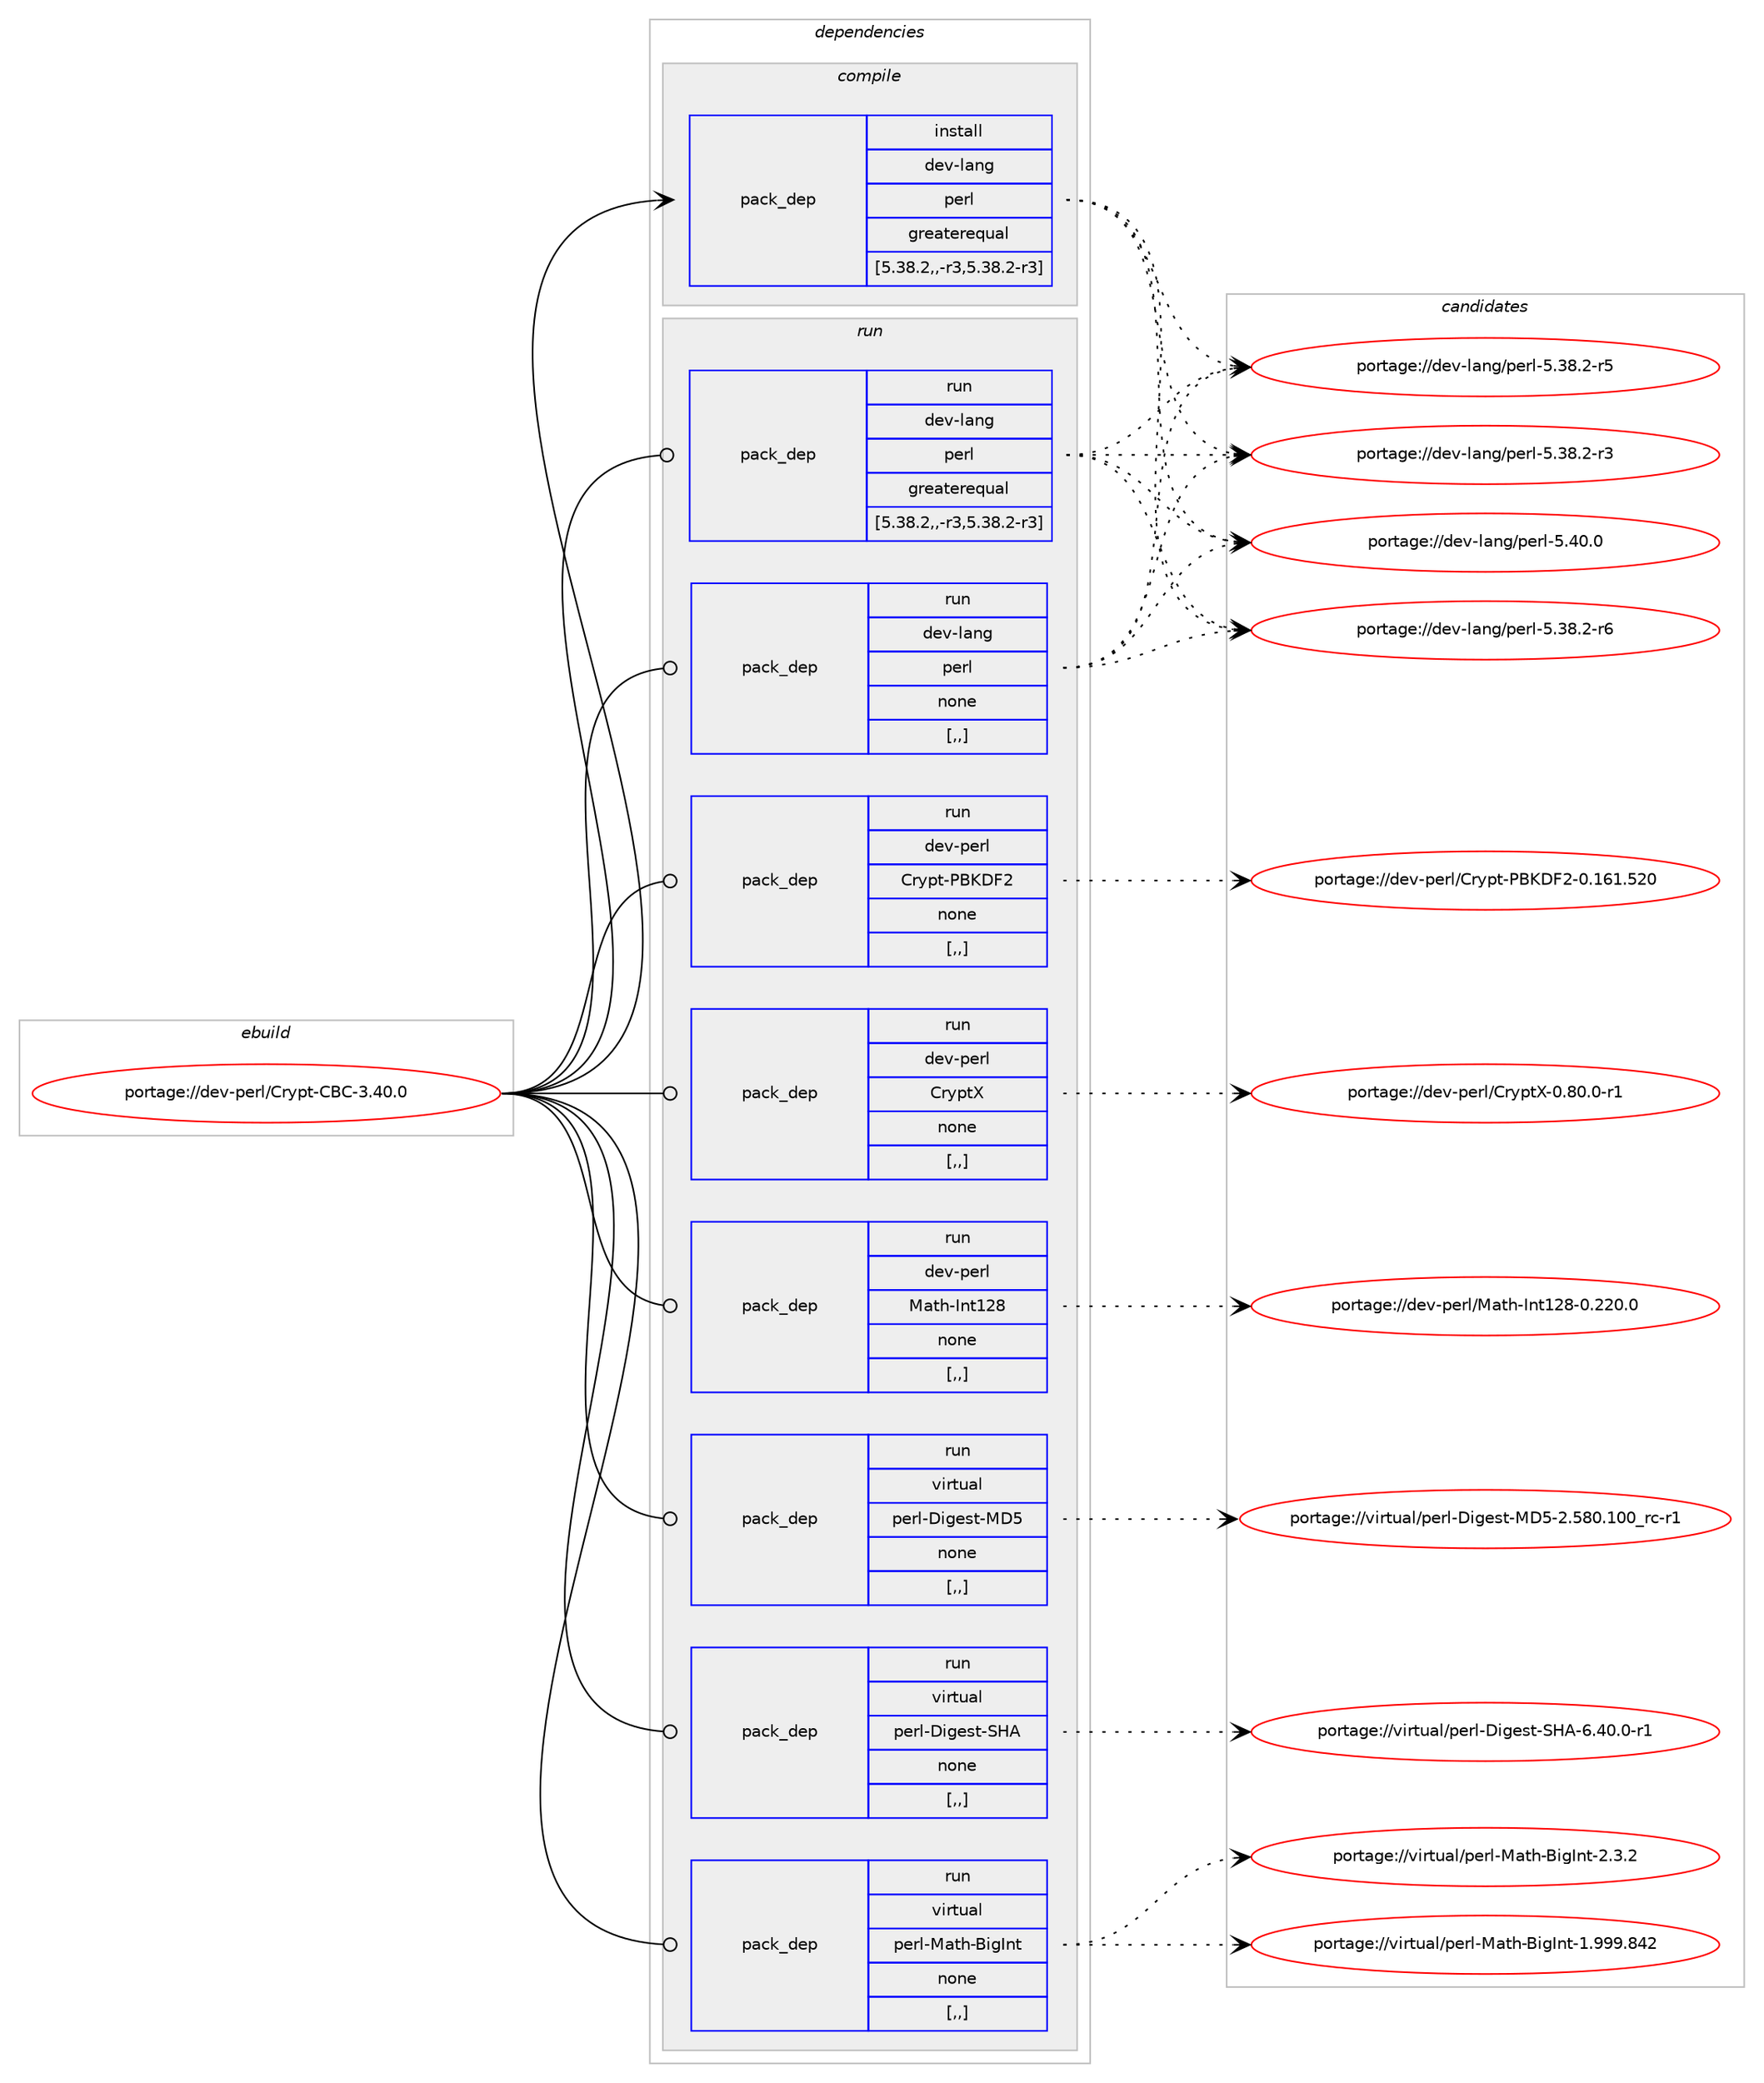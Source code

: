 digraph prolog {

# *************
# Graph options
# *************

newrank=true;
concentrate=true;
compound=true;
graph [rankdir=LR,fontname=Helvetica,fontsize=10,ranksep=1.5];#, ranksep=2.5, nodesep=0.2];
edge  [arrowhead=vee];
node  [fontname=Helvetica,fontsize=10];

# **********
# The ebuild
# **********

subgraph cluster_leftcol {
color=gray;
label=<<i>ebuild</i>>;
id [label="portage://dev-perl/Crypt-CBC-3.40.0", color=red, width=4, href="../dev-perl/Crypt-CBC-3.40.0.svg"];
}

# ****************
# The dependencies
# ****************

subgraph cluster_midcol {
color=gray;
label=<<i>dependencies</i>>;
subgraph cluster_compile {
fillcolor="#eeeeee";
style=filled;
label=<<i>compile</i>>;
subgraph pack96770 {
dependency127805 [label=<<TABLE BORDER="0" CELLBORDER="1" CELLSPACING="0" CELLPADDING="4" WIDTH="220"><TR><TD ROWSPAN="6" CELLPADDING="30">pack_dep</TD></TR><TR><TD WIDTH="110">install</TD></TR><TR><TD>dev-lang</TD></TR><TR><TD>perl</TD></TR><TR><TD>greaterequal</TD></TR><TR><TD>[5.38.2,,-r3,5.38.2-r3]</TD></TR></TABLE>>, shape=none, color=blue];
}
id:e -> dependency127805:w [weight=20,style="solid",arrowhead="vee"];
}
subgraph cluster_compileandrun {
fillcolor="#eeeeee";
style=filled;
label=<<i>compile and run</i>>;
}
subgraph cluster_run {
fillcolor="#eeeeee";
style=filled;
label=<<i>run</i>>;
subgraph pack96771 {
dependency127806 [label=<<TABLE BORDER="0" CELLBORDER="1" CELLSPACING="0" CELLPADDING="4" WIDTH="220"><TR><TD ROWSPAN="6" CELLPADDING="30">pack_dep</TD></TR><TR><TD WIDTH="110">run</TD></TR><TR><TD>dev-lang</TD></TR><TR><TD>perl</TD></TR><TR><TD>greaterequal</TD></TR><TR><TD>[5.38.2,,-r3,5.38.2-r3]</TD></TR></TABLE>>, shape=none, color=blue];
}
id:e -> dependency127806:w [weight=20,style="solid",arrowhead="odot"];
subgraph pack96772 {
dependency127807 [label=<<TABLE BORDER="0" CELLBORDER="1" CELLSPACING="0" CELLPADDING="4" WIDTH="220"><TR><TD ROWSPAN="6" CELLPADDING="30">pack_dep</TD></TR><TR><TD WIDTH="110">run</TD></TR><TR><TD>dev-lang</TD></TR><TR><TD>perl</TD></TR><TR><TD>none</TD></TR><TR><TD>[,,]</TD></TR></TABLE>>, shape=none, color=blue];
}
id:e -> dependency127807:w [weight=20,style="solid",arrowhead="odot"];
subgraph pack96773 {
dependency127808 [label=<<TABLE BORDER="0" CELLBORDER="1" CELLSPACING="0" CELLPADDING="4" WIDTH="220"><TR><TD ROWSPAN="6" CELLPADDING="30">pack_dep</TD></TR><TR><TD WIDTH="110">run</TD></TR><TR><TD>dev-perl</TD></TR><TR><TD>Crypt-PBKDF2</TD></TR><TR><TD>none</TD></TR><TR><TD>[,,]</TD></TR></TABLE>>, shape=none, color=blue];
}
id:e -> dependency127808:w [weight=20,style="solid",arrowhead="odot"];
subgraph pack96774 {
dependency127809 [label=<<TABLE BORDER="0" CELLBORDER="1" CELLSPACING="0" CELLPADDING="4" WIDTH="220"><TR><TD ROWSPAN="6" CELLPADDING="30">pack_dep</TD></TR><TR><TD WIDTH="110">run</TD></TR><TR><TD>dev-perl</TD></TR><TR><TD>CryptX</TD></TR><TR><TD>none</TD></TR><TR><TD>[,,]</TD></TR></TABLE>>, shape=none, color=blue];
}
id:e -> dependency127809:w [weight=20,style="solid",arrowhead="odot"];
subgraph pack96775 {
dependency127810 [label=<<TABLE BORDER="0" CELLBORDER="1" CELLSPACING="0" CELLPADDING="4" WIDTH="220"><TR><TD ROWSPAN="6" CELLPADDING="30">pack_dep</TD></TR><TR><TD WIDTH="110">run</TD></TR><TR><TD>dev-perl</TD></TR><TR><TD>Math-Int128</TD></TR><TR><TD>none</TD></TR><TR><TD>[,,]</TD></TR></TABLE>>, shape=none, color=blue];
}
id:e -> dependency127810:w [weight=20,style="solid",arrowhead="odot"];
subgraph pack96776 {
dependency127811 [label=<<TABLE BORDER="0" CELLBORDER="1" CELLSPACING="0" CELLPADDING="4" WIDTH="220"><TR><TD ROWSPAN="6" CELLPADDING="30">pack_dep</TD></TR><TR><TD WIDTH="110">run</TD></TR><TR><TD>virtual</TD></TR><TR><TD>perl-Digest-MD5</TD></TR><TR><TD>none</TD></TR><TR><TD>[,,]</TD></TR></TABLE>>, shape=none, color=blue];
}
id:e -> dependency127811:w [weight=20,style="solid",arrowhead="odot"];
subgraph pack96777 {
dependency127812 [label=<<TABLE BORDER="0" CELLBORDER="1" CELLSPACING="0" CELLPADDING="4" WIDTH="220"><TR><TD ROWSPAN="6" CELLPADDING="30">pack_dep</TD></TR><TR><TD WIDTH="110">run</TD></TR><TR><TD>virtual</TD></TR><TR><TD>perl-Digest-SHA</TD></TR><TR><TD>none</TD></TR><TR><TD>[,,]</TD></TR></TABLE>>, shape=none, color=blue];
}
id:e -> dependency127812:w [weight=20,style="solid",arrowhead="odot"];
subgraph pack96778 {
dependency127813 [label=<<TABLE BORDER="0" CELLBORDER="1" CELLSPACING="0" CELLPADDING="4" WIDTH="220"><TR><TD ROWSPAN="6" CELLPADDING="30">pack_dep</TD></TR><TR><TD WIDTH="110">run</TD></TR><TR><TD>virtual</TD></TR><TR><TD>perl-Math-BigInt</TD></TR><TR><TD>none</TD></TR><TR><TD>[,,]</TD></TR></TABLE>>, shape=none, color=blue];
}
id:e -> dependency127813:w [weight=20,style="solid",arrowhead="odot"];
}
}

# **************
# The candidates
# **************

subgraph cluster_choices {
rank=same;
color=gray;
label=<<i>candidates</i>>;

subgraph choice96770 {
color=black;
nodesep=1;
choice10010111845108971101034711210111410845534652484648 [label="portage://dev-lang/perl-5.40.0", color=red, width=4,href="../dev-lang/perl-5.40.0.svg"];
choice100101118451089711010347112101114108455346515646504511454 [label="portage://dev-lang/perl-5.38.2-r6", color=red, width=4,href="../dev-lang/perl-5.38.2-r6.svg"];
choice100101118451089711010347112101114108455346515646504511453 [label="portage://dev-lang/perl-5.38.2-r5", color=red, width=4,href="../dev-lang/perl-5.38.2-r5.svg"];
choice100101118451089711010347112101114108455346515646504511451 [label="portage://dev-lang/perl-5.38.2-r3", color=red, width=4,href="../dev-lang/perl-5.38.2-r3.svg"];
dependency127805:e -> choice10010111845108971101034711210111410845534652484648:w [style=dotted,weight="100"];
dependency127805:e -> choice100101118451089711010347112101114108455346515646504511454:w [style=dotted,weight="100"];
dependency127805:e -> choice100101118451089711010347112101114108455346515646504511453:w [style=dotted,weight="100"];
dependency127805:e -> choice100101118451089711010347112101114108455346515646504511451:w [style=dotted,weight="100"];
}
subgraph choice96771 {
color=black;
nodesep=1;
choice10010111845108971101034711210111410845534652484648 [label="portage://dev-lang/perl-5.40.0", color=red, width=4,href="../dev-lang/perl-5.40.0.svg"];
choice100101118451089711010347112101114108455346515646504511454 [label="portage://dev-lang/perl-5.38.2-r6", color=red, width=4,href="../dev-lang/perl-5.38.2-r6.svg"];
choice100101118451089711010347112101114108455346515646504511453 [label="portage://dev-lang/perl-5.38.2-r5", color=red, width=4,href="../dev-lang/perl-5.38.2-r5.svg"];
choice100101118451089711010347112101114108455346515646504511451 [label="portage://dev-lang/perl-5.38.2-r3", color=red, width=4,href="../dev-lang/perl-5.38.2-r3.svg"];
dependency127806:e -> choice10010111845108971101034711210111410845534652484648:w [style=dotted,weight="100"];
dependency127806:e -> choice100101118451089711010347112101114108455346515646504511454:w [style=dotted,weight="100"];
dependency127806:e -> choice100101118451089711010347112101114108455346515646504511453:w [style=dotted,weight="100"];
dependency127806:e -> choice100101118451089711010347112101114108455346515646504511451:w [style=dotted,weight="100"];
}
subgraph choice96772 {
color=black;
nodesep=1;
choice10010111845108971101034711210111410845534652484648 [label="portage://dev-lang/perl-5.40.0", color=red, width=4,href="../dev-lang/perl-5.40.0.svg"];
choice100101118451089711010347112101114108455346515646504511454 [label="portage://dev-lang/perl-5.38.2-r6", color=red, width=4,href="../dev-lang/perl-5.38.2-r6.svg"];
choice100101118451089711010347112101114108455346515646504511453 [label="portage://dev-lang/perl-5.38.2-r5", color=red, width=4,href="../dev-lang/perl-5.38.2-r5.svg"];
choice100101118451089711010347112101114108455346515646504511451 [label="portage://dev-lang/perl-5.38.2-r3", color=red, width=4,href="../dev-lang/perl-5.38.2-r3.svg"];
dependency127807:e -> choice10010111845108971101034711210111410845534652484648:w [style=dotted,weight="100"];
dependency127807:e -> choice100101118451089711010347112101114108455346515646504511454:w [style=dotted,weight="100"];
dependency127807:e -> choice100101118451089711010347112101114108455346515646504511453:w [style=dotted,weight="100"];
dependency127807:e -> choice100101118451089711010347112101114108455346515646504511451:w [style=dotted,weight="100"];
}
subgraph choice96773 {
color=black;
nodesep=1;
choice1001011184511210111410847671141211121164580667568705045484649544946535048 [label="portage://dev-perl/Crypt-PBKDF2-0.161.520", color=red, width=4,href="../dev-perl/Crypt-PBKDF2-0.161.520.svg"];
dependency127808:e -> choice1001011184511210111410847671141211121164580667568705045484649544946535048:w [style=dotted,weight="100"];
}
subgraph choice96774 {
color=black;
nodesep=1;
choice10010111845112101114108476711412111211688454846564846484511449 [label="portage://dev-perl/CryptX-0.80.0-r1", color=red, width=4,href="../dev-perl/CryptX-0.80.0-r1.svg"];
dependency127809:e -> choice10010111845112101114108476711412111211688454846564846484511449:w [style=dotted,weight="100"];
}
subgraph choice96775 {
color=black;
nodesep=1;
choice1001011184511210111410847779711610445731101164950564548465050484648 [label="portage://dev-perl/Math-Int128-0.220.0", color=red, width=4,href="../dev-perl/Math-Int128-0.220.0.svg"];
dependency127810:e -> choice1001011184511210111410847779711610445731101164950564548465050484648:w [style=dotted,weight="100"];
}
subgraph choice96776 {
color=black;
nodesep=1;
choice11810511411611797108471121011141084568105103101115116457768534550465356484649484895114994511449 [label="portage://virtual/perl-Digest-MD5-2.580.100_rc-r1", color=red, width=4,href="../virtual/perl-Digest-MD5-2.580.100_rc-r1.svg"];
dependency127811:e -> choice11810511411611797108471121011141084568105103101115116457768534550465356484649484895114994511449:w [style=dotted,weight="100"];
}
subgraph choice96777 {
color=black;
nodesep=1;
choice1181051141161179710847112101114108456810510310111511645837265455446524846484511449 [label="portage://virtual/perl-Digest-SHA-6.40.0-r1", color=red, width=4,href="../virtual/perl-Digest-SHA-6.40.0-r1.svg"];
dependency127812:e -> choice1181051141161179710847112101114108456810510310111511645837265455446524846484511449:w [style=dotted,weight="100"];
}
subgraph choice96778 {
color=black;
nodesep=1;
choice1181051141161179710847112101114108457797116104456610510373110116455046514650 [label="portage://virtual/perl-Math-BigInt-2.3.2", color=red, width=4,href="../virtual/perl-Math-BigInt-2.3.2.svg"];
choice118105114116117971084711210111410845779711610445661051037311011645494657575746565250 [label="portage://virtual/perl-Math-BigInt-1.999.842", color=red, width=4,href="../virtual/perl-Math-BigInt-1.999.842.svg"];
dependency127813:e -> choice1181051141161179710847112101114108457797116104456610510373110116455046514650:w [style=dotted,weight="100"];
dependency127813:e -> choice118105114116117971084711210111410845779711610445661051037311011645494657575746565250:w [style=dotted,weight="100"];
}
}

}
